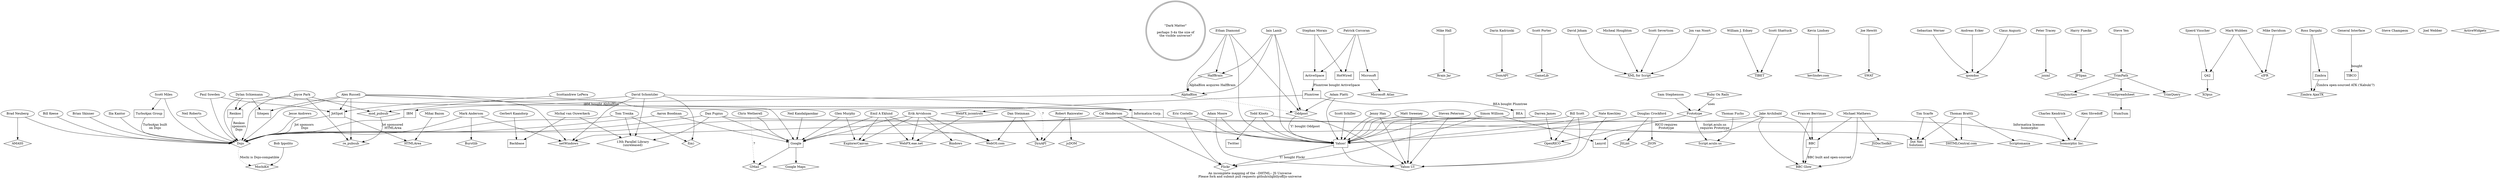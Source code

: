 /*
 * A Map of the JavaScript Universe
 *
 * Copyright 2005, The Dojo Foundation
 *
 * This file is ENTIRELY PROVISIONAL AND MUTABLE. If you think there is
 * something wrong, boneheaded, or otherwise daft then fork it and submit a pull request
 *
 */

digraph js_universe
  {
    // graph-wide config
    center=true;
    // overlap=scale;
    splines=true;
    // concentrate=true;
    label="An incomplete mapping of the --DHTML-- JS Universe\nPlease fork and submit pull requests github/slightlyoff/js-universe";

    // "dark matter"
    dm [ label="\"Dark Matter\"\n\nperhaps 3-4x the size of\nthe visible universe?",shape=doublecircle ];

    // developer to project/company relationships
    alexr -> INFA;
    alexr -> NW;
    alexr -> Dojo;
    alexr -> Jot;
    alexr -> RePubSub;
    alexr -> Sitepen;
    alexr -> Google;
    jpark -> ModPubSub;
    jpark -> RePubSub;
    jpark -> Dojo;
    jpark -> Renkoo;
    mda -> NW;
    mda -> Dojo;
    mda -> Burst;
    boogs -> Dojo;
    boogs -> Google;
    danp -> Dojo;
    danp -> DotNetSol;
    danp -> _13p;
    danp -> Google;
    psowden -> Dojo;
    psowden -> Jot;
    dylan -> INFA;
    dylan -> Dojo;
    dylan -> Renkoo;
    dylan -> Sitepen;
    ttrenka -> Dojo;
    ttrenka -> FM;
    ttrenka -> _13p;
    bratta -> Scriptomania;
    bratta -> DHTMLCentral;
    bratta -> DotNetSol;
    tscarfe -> DotNetSol;
    tscarfe -> DHTMLCentral;
    erik -> WebFX;
    erik -> Bindows;
    erik -> WebOS;
    erik -> Google;
    erik -> ExCanvas
    emil -> WebFX;
    emil -> WebOS;
    emil -> Google;
    emil -> ExCanvas;
    mhall -> BrainJar;
    dsteinman -> DynAPI;
    dsteinman -> WebOS; // thanks, Erik!
    rrainwater -> DynAPI;
    rrainwater -> jsDOM;
    darink -> DomAPI;
    sporter -> GameLib;
    charlesk -> ISC;
    ashevdoff -> ISC;
    cw -> Gmail [ style=dotted,label="?" ];
    cw -> Google;
    nkand -> Google;
    ilamb -> HalfBrain;
    ilamb -> AlphaBlox;
    ilamb -> Oddpost;
    ilamb -> Yahoo;
    ediamond -> HalfBrain;
    ediamond -> AlphaBlox;
    ediamond -> Oddpost;
    ediamond -> Yahoo;
    aplatti -> Oddpost;
    aplatti -> Yahoo;
    scottandrew -> ModPubSub;
    scottandrew -> DynAPI [ style=dotted,label="?" ]; // RAR: Not sure about this one
    mbazon -> HTMLArea;
    schontz -> NW;
    schontz -> INFA;
    schontz -> Jot;
    schontz -> _13p;
    schontz -> FM;
    michaelvo -> _13p;
    djoham -> XMLJS;
    mhoughton -> XMLJS;
    ssevertson -> XMLJS;
    jvnoort -> XMLJS;
    inforat -> Tibet;
    idearat -> Tibet;
    kevlin -> KevLinDev
    gkadndorp -> Backbase;
    jhewitt -> SWAT;
    swerner -> qooxdoo;
    aecker -> qooxdoo;
    caugusti -> qooxdoo;
    ptracey -> jsxml;
    sstephenson -> Prototype;
    tfuchs -> Script_aculo_us;
    hfuecks -> JPSpan;
    syen -> TrimPath;
    bobi -> MochiKit;
    glish -> Yahoo;
    glish -> Flickr;
    swillison -> Yahoo;
    swillison -> Flickr;
    swillison -> Lanyrd;
    gmurphy -> Google;
    gmurphy -> ExCanvas;
    michaelvo -> Backbase;
    cal -> Yahoo;
    cal -> Flickr;
    cal -> Dojo;
    bradneuberg -> Dojo;
    bradneuberg -> Storage;
    bscott -> RICO;
    bscott -> Yahoo;
    bscott -> Yui;
    djames -> RICO;
    djames -> Yahoo;
    sschiller -> Yahoo;
    svisscher -> Q42;
    mwubben -> sIFR;
    mdavidson -> sIFR;
    sjmiles -> Dojo;
    sjmiles -> TurboAjax;
    dcrockford -> JSON;
    dcrockford -> JSLint;
    dcrockford -> Yahoo;
    smorais -> HotWired;
    pcorcoran -> HotWired;
    pcorcoran -> ActiveSpace;
    pcorcoran -> Microsoft;
    smorais -> ActiveSpace;
    mwubben -> Q42;
    rdargahi -> ZATK;
    rdargahi -> Zimbra;
    amoore -> Yahoo;
    amoore -> Yui;
    msweeney -> Yahoo;
    msweeney -> Yui;
    nkoechley -> Yahoo;
    nkoechley -> Yui;
    jhan -> Yahoo;
    jhan -> Yui;
    speterson -> Yahoo;
    speterson -> Yui;
    tkloots -> Yahoo;
    tkloots -> Yui;
    tkloots -> Twitter;
    bkeese -> Dojo;
    jandrews -> Dojo;
    bskinner -> Dojo;
    ikantor -> Dojo;
    nroberts -> Dojo;
    micmath -> Glow;
    micmath -> JSDocToolkit;
    micmath -> BBC;
    jaffathecake -> Glow;
    jaffathecake -> BBC;
    jaffathecake -> Lanyrd;
    jaffathecake -> Google;
    phae -> Glow;
    phae -> BBC;

    // project and company relationships
    INFA -> NW;
    INFA -> ISC [ label="Informatica licenses \nIsomorphic" ];
    Jot -> Dojo [ label="Jot sponsors \nDojo" ];
    Renkoo -> Dojo [ label="Renkoo\nsponsors\nDojo" ];
    TurboAjax -> Dojo [ label="TurboAjax built\non Dojo" ];
    Dojo -> MochiKit [ style=dotted, label="Mochi is Dojo-compatible" ];
    Jot -> HTMLArea [ label="Jot sponsored \nHTMLArea" ];
    BBC -> Glow [label="BBC built and open-sourced"]
    // Tibet -> ISC [ style=dotted ];
    // FIXME: need to mine these links for info:
    //  http://koranteng.blogspot.com/2004/07/on-rich-web-applications-alphablox-and.html
    //  http://koranteng.blogspot.com/2004/10/on-gmail-and-dhtml-architecture-again.html
    HalfBrain -> AlphaBlox [ label="AlphaBlox acquires HalfBrain" ];
    AlphaBlox -> IBM [ label="IBM bought AlphaBlox" ];
    AlphaBlox -> Oddpost [ style=dotted ];
    Oddpost -> Yahoo [ label="Y! bought Oddpost" ];
    Google -> Gmail;
    Google -> Gmaps;
    Yahoo -> Flickr [ label="Y! bought Flickr" ];
    ModPubSub -> RePubSub;
    GenInt -> TIBCO [ label="bought" ];
    RoR -> Prototype [ label="uses" ];
    Prototype -> Script_aculo_us [ label="Script.aculo.us\nrequires Prototype" ];
    Prototype -> RICO [ label="RICO requires\nPrototype" ];
    Q42 -> XOpus;
    TrimPath -> TrimJunction;
    TrimPath -> TrimSpreadsheet;
    TrimPath -> TrimQuery;
    TrimSpreadsheet -> NumSum;
    ActiveSpace -> Plumtree [ label="Plumtree bought ActiveSpace" ];
    Plumtree -> BEA [ label="BEA bought Plumtree" ];
    Zimbra -> ZATK [ label="Zimbra open-sourced ATK ('Kabuki'?)" ];
    jscontrols -> WebFX;
    Plumtree -> jscontrols;
    Microsoft -> Atlas;
    Yahoo -> Yui;
    IBM -> Dojo;

    // developers
    psowden   [ label="Paul Sowden" ];
    mbazon    [ label="Mihai Bazon" ];
    ediamond  [ label="Ethan Diamond" ];
    ilamb   [ label="Iain Lamb" ];
    aplatti   [ label="Adam Platti" ];
    emil    [ label="Emil A Eklund" ];
    darink    [ label="Darin Kadrioski" ];
    ttrenka   [ label="Tom Trenka" ];
    erik    [ label="Erik Arvidsson" ];
    bratta    [ label="Thomas Brattli" ];
    mda     [ label="Mark Anderson" ];
    boogs     [ label="Aaron Boodman" ];
    alexr     [ label="Alex Russell" ];
    dylan     [ label="Dylan Schiemann" ];
    danp    [ label="Dan Pupius" ];
    tscarfe   [ label="Tim Scarfe" ];
    dsteinman   [ label="Dan Steinman" ];
    mhall     [ label="Mike Hall" ];
    schampeon   [ label="Steve Champeon" ];
    sporter   [ label="Scott Porter" ];
    rrainwater  [ label="Robert Rainwater" ];
    charlesk  [ label="Charles Kendrick" ];
    scottandrew [ label="Scottandrew LePera" ];
    cw      [ label="Chris Wetherell" ];
    jpark   [ label="Joyce Park" ];
    schontz   [ label="David Schontzler" ];
    michaelvo [ label="Michal van Ouwerkerk" ];
    djoham    [ label="David Joham" ];
    mhoughton [ label="Micheal Houghton" ];
    ssevertson  [ label="Scott Severtson" ];
    jvnoort   [ label="Jon van Noort" ];
    idearat   [ label="Scott Shattuck" ];
    inforat   [ label="William J. Edney" ];
    kevlin    [ label="Kevin Lindsey" ];
    ashevdoff [ label="Alex Shvedoff" ];
    gkadndorp [ label="Gerbert Kaandorp" ];
    jhewitt   [ label="Joe Hewitt" ];
    swerner   [ label="Sebastian Werner" ];
    aecker    [ label="Andreas Ecker" ];
    caugusti  [ label="Claus Augusti" ];
    ptracey   [ label="Peter Tracey" ];
    sstephenson [ label="Sam Stephenson" ];
    hfuecks   [ label="Harry Fuecks" ];
    tfuchs    [ label="Thomas Fuchs" ];
    syen    [ label="Steve Yen" ];
    bobi    [ label="Bob Ippolito" ];
    nkand   [ label="Neil Kandalgaonkar" ];
    glish   [ label="Eric Costello" ];
    swillison [ label="Simon Willison" ];
    gmurphy   [ label="Glen Murphy" ];
    cal     [ label="Cal Henderson" ];
    bradneuberg [ label="Brad Neuberg" ];
    bscott    [ label="Bill Scott" ];
    djames    [ label="Darren James" ];
    sschiller [ label="Scott Schiller" ];
    svisscher [ label="Sjoerd Visscher" ];
    mwubben   [ label="Mark Wubben" ];
    mdavidson [ label="Mike Davidson" ];
    sjmiles   [ label="Scott Miles" ];
    jgwebber  [ label="Joel Webber" ];
    dcrockford  [ label="Douglas Crockford" ];
    smorais   [ label="Stephan Morais" ];
    pcorcoran [ label="Patrick Corcoran" ];
    rdargahi  [ label="Ross Dargahi" ];
    amoore    [ label="Adam Moore" ];
    msweeney  [ label="Matt Sweeney" ];
    nkoechley [ label="Nate Koechley" ];
    jhan    [ label="Jenny Han" ];
    speterson [ label="Steven Peterson" ];
    tkloots   [ label="Todd Kloots" ];
    bkeese    [ label="Bill Keese" ];
    jandrews  [ label="Jesse Andrews" ];
    bskinner  [ label="Brian Skinner" ];
    ikantor   [ label="Ilia Kantor" ];
    nroberts  [ label="Neil Roberts" ];
    micmath   [ label="Michael Mathews"];
    jaffathecake [ label="Jake Archibald"];
    phae [label="Frances Berriman"]

    // companies
    DotNetSol   [ label="Dot Net\nSolutions",shape=box ];
    Google    [ label="Google",shape=box ];
    Yahoo     [ label="Yahoo!",shape=box ];
    Jot     [ label="JotSpot",shape=box ];
    INFA    [ label="Informatica Corp.",shape=box ];
    IBM     [ shape=box ];
    TIBCO   [ shape=box ];
    GenInt    [ label="General Interface" ];
    Backbase  [ label="Backbase",shape=box ];
    Renkoo    [ label="Renkoo",shape=box ];
    TurboAjax [ label="TurboAjax Group",shape=box ];
    Q42     [ label="Q42",shape=box ];
    NumSum    [ shape=box ];
    HotWired  [ shape=box ];
    ActiveSpace [ shape=box ];
    Plumtree  [ shape=box ];
    BEA     [ shape=box ];
    Microsoft [ shape=box ];
    Zimbra    [ shape=box ];
    Lanyrd    [ shape=box];
    BBC       [ shape=box ];
    Sitepen   [ shape=box];
    Twitter   [ shape=box];
    // projects and products
    Storage   [ label="AMASS",shape=diamond ];
    jsxml   [ shape=diamond ];
    HTMLArea  [ shape=diamond ];
    AlphaBlox [ shape=diamond ];
    HalfBrain [ shape=diamond ];
    Oddpost   [ shape=diamond ];
    Scriptomania [ shape=diamond ];
    DomAPI    [ shape=diamond ];
    DynAPI    [ shape=diamond ];
    GameLib   [ shape=diamond ];
    Bindows   [ shape=diamond ];
    jsDOM   [ shape=diamond ];
    qooxdoo   [ shape=diamond ];
    XMLJS   [ label="XML for Script",shape=diamond ];
    Tibet   [ label="TIBET",shape=diamond ];
    ModPubSub   [ label="mod_pubsub",shape=diamond ];
    RePubSub  [ label="re_pubsub",shape=diamond ];
    Gmail     [ label="GMail",shape=diamond ];
    Gmaps   [ label="Google Maps ",shape=diamond ];
    BrainJar  [ label="Brain Jar",shape=diamond ];
    FM      [ label="f(m)",shape=diamond ];
    WebFX     [ label="WebFX.eae.net",shape=diamond ];
    jscontrols  [ label="WebFX jscontrols",shape=diamond ];
    Burst     [ label="Burstlib",shape=diamond ];
    Dojo    [ label="Dojo",shape=diamond ];
    NW      [ label="netWindows",shape=diamond ];
    ISC     [ label="Isomorphic Inc.",shape=diamond ];
    WebOS     [ label="WebOS.com",shape=diamond ];
    DHTMLCentral [ label="DHTMLCentral.com",shape=diamond ];
    _13p    [ label="13th Parallel Library\n(unreleased)",shape=diamond ];
    KevLinDev     [ label="kevlindev.com",shape=diamond ];
    ActiveWidgets [ label="ActiveWidgets",shape=diamond ];
    SWAT    [ shape=diamond ];
    Prototype [ shape=diamond ];
    RoR     [ label="Ruby On Rails",shape=diamond ];
    Script_aculo_us [ label="Script.aculo.us",shape=diamond ];
    RICO    [ label="OpenRICO",shape=diamond ];
    TrimPath  [ shape=diamond ];
    TrimJunction [ shape=diamond ];
    TrimQuery [ shape=diamond ];
    TrimSpreadsheet [ shape=diamond ];
    MochiKit  [ shape=diamond ];
    JPSpan    [ shape=diamond ];
    Flickr    [ shape=diamond ];
    XOpus   [ shape=diamond ];
    sIFR    [ shape=diamond ];
    JSON    [ shape=diamond ];
    JSLint    [ shape=diamond ];
    ZATK    [ label="Zimbra AjaxTK",shape=diamond ];
    Atlas   [ label="Microsoft Atlas",shape=diamond ];
    Yui     [ label="Yahoo UI",shape=diamond ];
    Glow    [ label="BBC Glow",shape=diamond];
    JSDocToolkit [label="JSDocToolkit",shape=diamond];
    ExCanvas [label="ExplorerCanvas",shape=diamond];
  }

// vim:ts=2:et:ai
